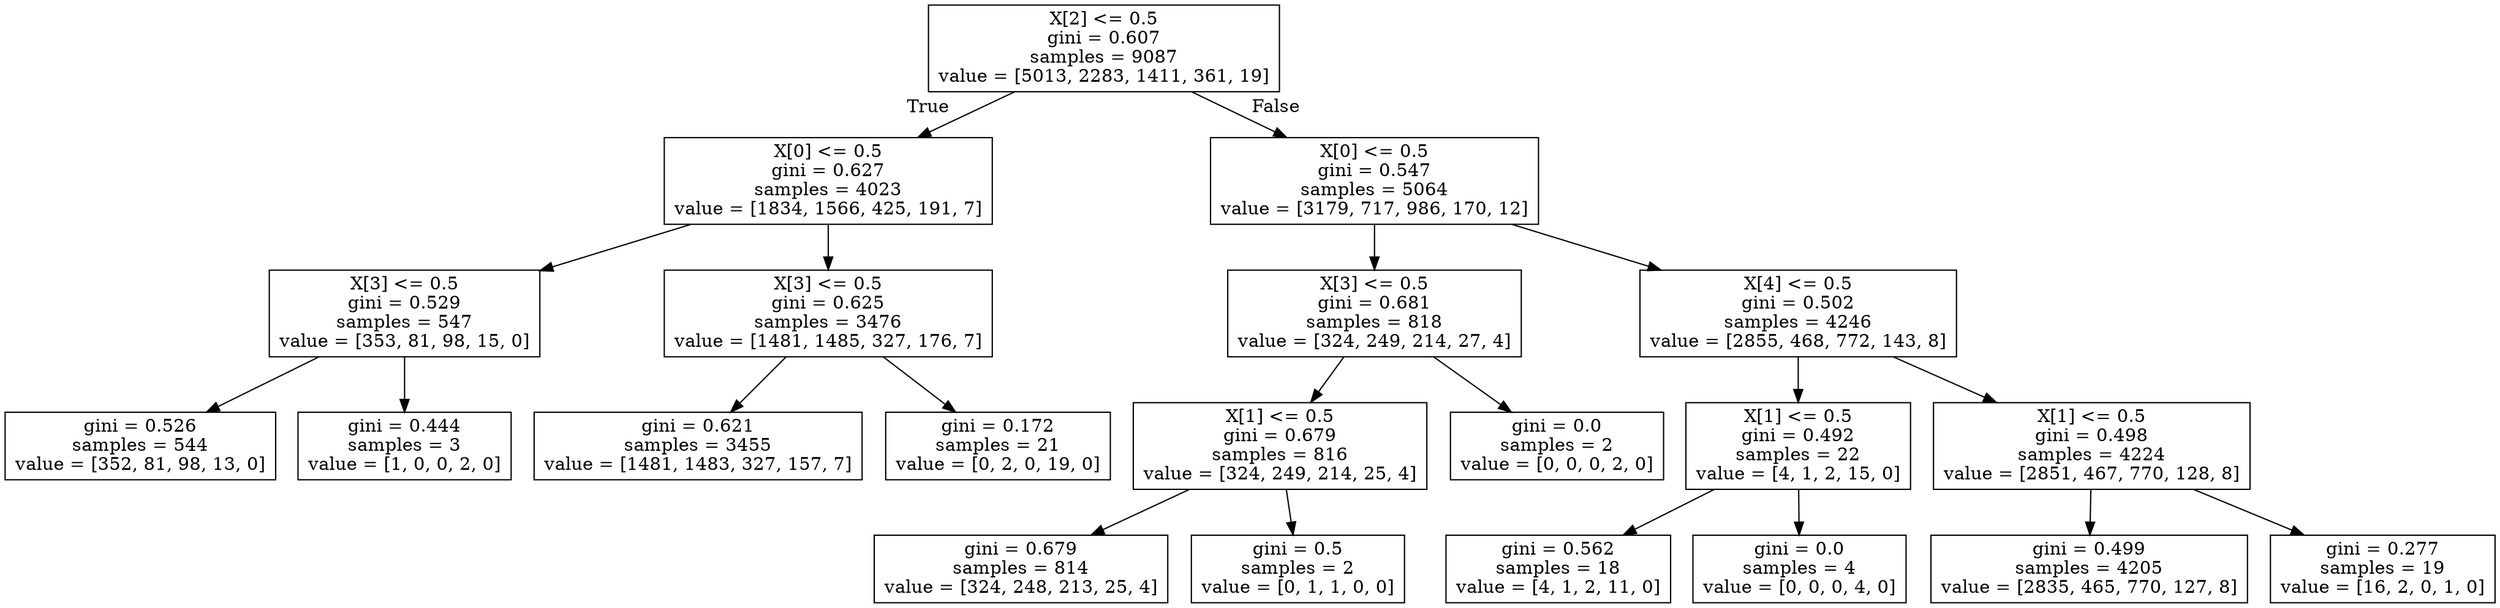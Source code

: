 digraph Tree {
node [shape=box] ;
0 [label="X[2] <= 0.5\ngini = 0.607\nsamples = 9087\nvalue = [5013, 2283, 1411, 361, 19]"] ;
1 [label="X[0] <= 0.5\ngini = 0.627\nsamples = 4023\nvalue = [1834, 1566, 425, 191, 7]"] ;
0 -> 1 [labeldistance=2.5, labelangle=45, headlabel="True"] ;
2 [label="X[3] <= 0.5\ngini = 0.529\nsamples = 547\nvalue = [353, 81, 98, 15, 0]"] ;
1 -> 2 ;
3 [label="gini = 0.526\nsamples = 544\nvalue = [352, 81, 98, 13, 0]"] ;
2 -> 3 ;
4 [label="gini = 0.444\nsamples = 3\nvalue = [1, 0, 0, 2, 0]"] ;
2 -> 4 ;
5 [label="X[3] <= 0.5\ngini = 0.625\nsamples = 3476\nvalue = [1481, 1485, 327, 176, 7]"] ;
1 -> 5 ;
6 [label="gini = 0.621\nsamples = 3455\nvalue = [1481, 1483, 327, 157, 7]"] ;
5 -> 6 ;
7 [label="gini = 0.172\nsamples = 21\nvalue = [0, 2, 0, 19, 0]"] ;
5 -> 7 ;
8 [label="X[0] <= 0.5\ngini = 0.547\nsamples = 5064\nvalue = [3179, 717, 986, 170, 12]"] ;
0 -> 8 [labeldistance=2.5, labelangle=-45, headlabel="False"] ;
9 [label="X[3] <= 0.5\ngini = 0.681\nsamples = 818\nvalue = [324, 249, 214, 27, 4]"] ;
8 -> 9 ;
10 [label="X[1] <= 0.5\ngini = 0.679\nsamples = 816\nvalue = [324, 249, 214, 25, 4]"] ;
9 -> 10 ;
11 [label="gini = 0.679\nsamples = 814\nvalue = [324, 248, 213, 25, 4]"] ;
10 -> 11 ;
12 [label="gini = 0.5\nsamples = 2\nvalue = [0, 1, 1, 0, 0]"] ;
10 -> 12 ;
13 [label="gini = 0.0\nsamples = 2\nvalue = [0, 0, 0, 2, 0]"] ;
9 -> 13 ;
14 [label="X[4] <= 0.5\ngini = 0.502\nsamples = 4246\nvalue = [2855, 468, 772, 143, 8]"] ;
8 -> 14 ;
15 [label="X[1] <= 0.5\ngini = 0.492\nsamples = 22\nvalue = [4, 1, 2, 15, 0]"] ;
14 -> 15 ;
16 [label="gini = 0.562\nsamples = 18\nvalue = [4, 1, 2, 11, 0]"] ;
15 -> 16 ;
17 [label="gini = 0.0\nsamples = 4\nvalue = [0, 0, 0, 4, 0]"] ;
15 -> 17 ;
18 [label="X[1] <= 0.5\ngini = 0.498\nsamples = 4224\nvalue = [2851, 467, 770, 128, 8]"] ;
14 -> 18 ;
19 [label="gini = 0.499\nsamples = 4205\nvalue = [2835, 465, 770, 127, 8]"] ;
18 -> 19 ;
20 [label="gini = 0.277\nsamples = 19\nvalue = [16, 2, 0, 1, 0]"] ;
18 -> 20 ;
}